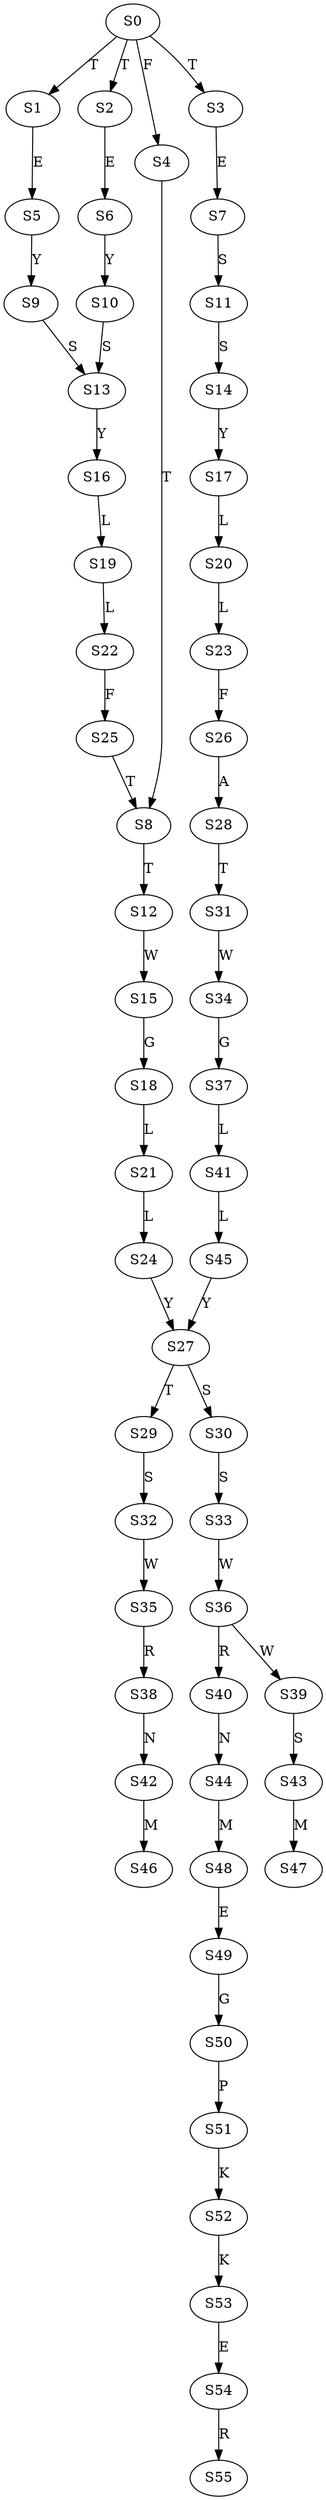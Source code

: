 strict digraph  {
	S0 -> S1 [ label = T ];
	S0 -> S2 [ label = T ];
	S0 -> S3 [ label = T ];
	S0 -> S4 [ label = F ];
	S1 -> S5 [ label = E ];
	S2 -> S6 [ label = E ];
	S3 -> S7 [ label = E ];
	S4 -> S8 [ label = T ];
	S5 -> S9 [ label = Y ];
	S6 -> S10 [ label = Y ];
	S7 -> S11 [ label = S ];
	S8 -> S12 [ label = T ];
	S9 -> S13 [ label = S ];
	S10 -> S13 [ label = S ];
	S11 -> S14 [ label = S ];
	S12 -> S15 [ label = W ];
	S13 -> S16 [ label = Y ];
	S14 -> S17 [ label = Y ];
	S15 -> S18 [ label = G ];
	S16 -> S19 [ label = L ];
	S17 -> S20 [ label = L ];
	S18 -> S21 [ label = L ];
	S19 -> S22 [ label = L ];
	S20 -> S23 [ label = L ];
	S21 -> S24 [ label = L ];
	S22 -> S25 [ label = F ];
	S23 -> S26 [ label = F ];
	S24 -> S27 [ label = Y ];
	S25 -> S8 [ label = T ];
	S26 -> S28 [ label = A ];
	S27 -> S29 [ label = T ];
	S27 -> S30 [ label = S ];
	S28 -> S31 [ label = T ];
	S29 -> S32 [ label = S ];
	S30 -> S33 [ label = S ];
	S31 -> S34 [ label = W ];
	S32 -> S35 [ label = W ];
	S33 -> S36 [ label = W ];
	S34 -> S37 [ label = G ];
	S35 -> S38 [ label = R ];
	S36 -> S39 [ label = W ];
	S36 -> S40 [ label = R ];
	S37 -> S41 [ label = L ];
	S38 -> S42 [ label = N ];
	S39 -> S43 [ label = S ];
	S40 -> S44 [ label = N ];
	S41 -> S45 [ label = L ];
	S42 -> S46 [ label = M ];
	S43 -> S47 [ label = M ];
	S44 -> S48 [ label = M ];
	S45 -> S27 [ label = Y ];
	S48 -> S49 [ label = E ];
	S49 -> S50 [ label = G ];
	S50 -> S51 [ label = P ];
	S51 -> S52 [ label = K ];
	S52 -> S53 [ label = K ];
	S53 -> S54 [ label = E ];
	S54 -> S55 [ label = R ];
}
